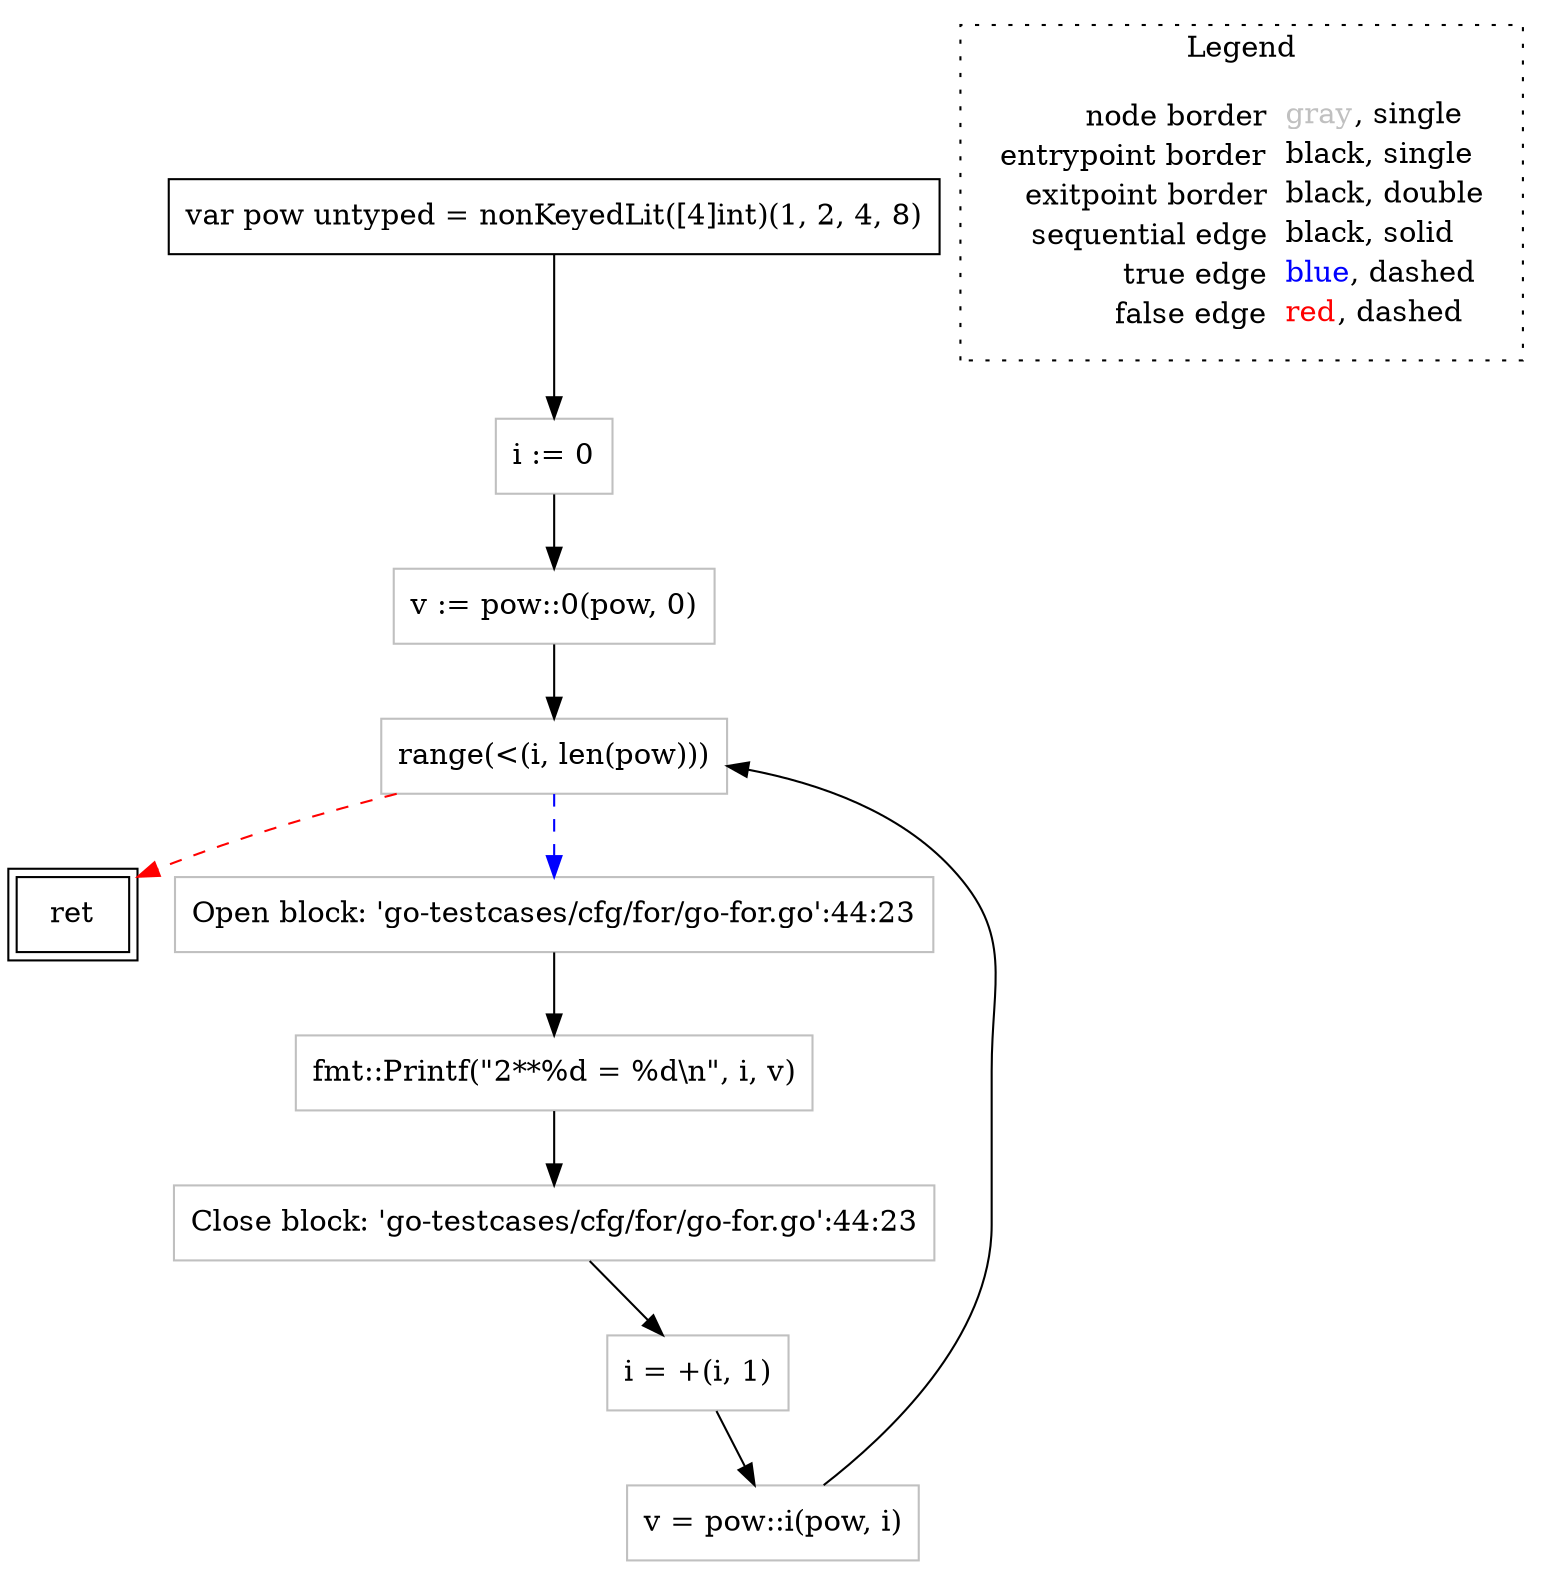 digraph {
	"node0" [shape="rect",color="black",label=<var pow untyped = nonKeyedLit([4]int)(1, 2, 4, 8)>];
	"node1" [shape="rect",color="gray",label=<fmt::Printf(&quot;2**%d = %d\\n&quot;, i, v)>];
	"node2" [shape="rect",color="gray",label=<i = +(i, 1)>];
	"node3" [shape="rect",color="gray",label=<i := 0>];
	"node4" [shape="rect",color="gray",label=<Close block: 'go-testcases/cfg/for/go-for.go':44:23>];
	"node5" [shape="rect",color="gray",label=<range(&lt;(i, len(pow)))>];
	"node6" [shape="rect",color="black",peripheries="2",label=<ret>];
	"node7" [shape="rect",color="gray",label=<v := pow::0(pow, 0)>];
	"node8" [shape="rect",color="gray",label=<Open block: 'go-testcases/cfg/for/go-for.go':44:23>];
	"node9" [shape="rect",color="gray",label=<v = pow::i(pow, i)>];
	"node1" -> "node4" [color="black"];
	"node2" -> "node9" [color="black"];
	"node3" -> "node7" [color="black"];
	"node4" -> "node2" [color="black"];
	"node5" -> "node6" [color="red",style="dashed"];
	"node5" -> "node8" [color="blue",style="dashed"];
	"node7" -> "node5" [color="black"];
	"node0" -> "node3" [color="black"];
	"node8" -> "node1" [color="black"];
	"node9" -> "node5" [color="black"];
subgraph cluster_legend {
	label="Legend";
	style=dotted;
	node [shape=plaintext];
	"legend" [label=<<table border="0" cellpadding="2" cellspacing="0" cellborder="0"><tr><td align="right">node border&nbsp;</td><td align="left"><font color="gray">gray</font>, single</td></tr><tr><td align="right">entrypoint border&nbsp;</td><td align="left"><font color="black">black</font>, single</td></tr><tr><td align="right">exitpoint border&nbsp;</td><td align="left"><font color="black">black</font>, double</td></tr><tr><td align="right">sequential edge&nbsp;</td><td align="left"><font color="black">black</font>, solid</td></tr><tr><td align="right">true edge&nbsp;</td><td align="left"><font color="blue">blue</font>, dashed</td></tr><tr><td align="right">false edge&nbsp;</td><td align="left"><font color="red">red</font>, dashed</td></tr></table>>];
}

}
